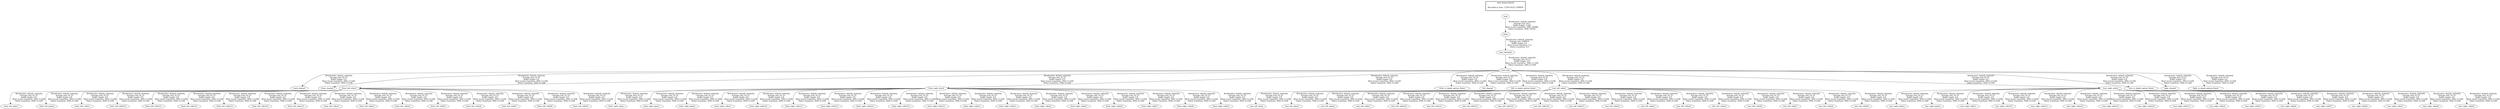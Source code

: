 digraph G {
"base_footprint" -> "base_link"[label=" Broadcaster: default_authority\nAverage rate: 61.25\nBuffer length: 0.8\nMost recent transform: 3995.111208\nOldest transform: 3994.311208\n"];
"odom" -> "base_footprint"[label=" Broadcaster: default_authority\nAverage rate: 10000.0\nBuffer length: 0.0\nMost recent transform: 0.0\nOldest transform: 0.0\n"];
"base_link" -> "back_channel"[label=" Broadcaster: default_authority\nAverage rate: 61.25\nBuffer length: 0.8\nMost recent transform: 3995.111208\nOldest transform: 3994.311208\n"];
"base_link" -> "front_channel"[label=" Broadcaster: default_authority\nAverage rate: 61.25\nBuffer length: 0.8\nMost recent transform: 3995.111208\nOldest transform: 3994.311208\n"];
"base_link" -> "front_left_wheel"[label=" Broadcaster: default_authority\nAverage rate: 61.25\nBuffer length: 0.8\nMost recent transform: 3995.111208\nOldest transform: 3994.311208\n"];
"base_link" -> "front_right_wheel"[label=" Broadcaster: default_authority\nAverage rate: 61.25\nBuffer length: 0.8\nMost recent transform: 3995.111208\nOldest transform: 3994.311208\n"];
"base_link" -> "front_rs_depth_optical_frame"[label=" Broadcaster: default_authority\nAverage rate: 61.25\nBuffer length: 0.8\nMost recent transform: 3995.111208\nOldest transform: 3994.311208\n"];
"base_link" -> "left_channel"[label=" Broadcaster: default_authority\nAverage rate: 61.25\nBuffer length: 0.8\nMost recent transform: 3995.111208\nOldest transform: 3994.311208\n"];
"base_link" -> "left_rs_depth_optical_frame"[label=" Broadcaster: default_authority\nAverage rate: 61.25\nBuffer length: 0.8\nMost recent transform: 3995.111208\nOldest transform: 3994.311208\n"];
"base_link" -> "rear_left_wheel"[label=" Broadcaster: default_authority\nAverage rate: 61.25\nBuffer length: 0.8\nMost recent transform: 3995.111208\nOldest transform: 3994.311208\n"];
"base_link" -> "rear_right_wheel"[label=" Broadcaster: default_authority\nAverage rate: 61.25\nBuffer length: 0.8\nMost recent transform: 3995.111208\nOldest transform: 3994.311208\n"];
"base_link" -> "rear_rs_depth_optical_frame"[label=" Broadcaster: default_authority\nAverage rate: 61.25\nBuffer length: 0.8\nMost recent transform: 3995.111208\nOldest transform: 3994.311208\n"];
"base_link" -> "right_channel"[label=" Broadcaster: default_authority\nAverage rate: 61.25\nBuffer length: 0.8\nMost recent transform: 3995.111208\nOldest transform: 3994.311208\n"];
"base_link" -> "right_rs_depth_optical_frame"[label=" Broadcaster: default_authority\nAverage rate: 61.25\nBuffer length: 0.8\nMost recent transform: 3995.111208\nOldest transform: 3994.311208\n"];
"front_left_wheel" -> "front_left_plate1"[label=" Broadcaster: default_authority\nAverage rate: 61.25\nBuffer length: 0.8\nMost recent transform: 3995.111208\nOldest transform: 3994.311208\n"];
"front_left_wheel" -> "front_left_plate2"[label=" Broadcaster: default_authority\nAverage rate: 61.25\nBuffer length: 0.8\nMost recent transform: 3995.111208\nOldest transform: 3994.311208\n"];
"front_left_wheel" -> "front_left_roller1"[label=" Broadcaster: default_authority\nAverage rate: 61.25\nBuffer length: 0.8\nMost recent transform: 3995.111208\nOldest transform: 3994.311208\n"];
"front_left_wheel" -> "front_left_roller10"[label=" Broadcaster: default_authority\nAverage rate: 61.25\nBuffer length: 0.8\nMost recent transform: 3995.111208\nOldest transform: 3994.311208\n"];
"front_left_wheel" -> "front_left_roller11"[label=" Broadcaster: default_authority\nAverage rate: 61.25\nBuffer length: 0.8\nMost recent transform: 3995.111208\nOldest transform: 3994.311208\n"];
"front_left_wheel" -> "front_left_roller12"[label=" Broadcaster: default_authority\nAverage rate: 61.25\nBuffer length: 0.8\nMost recent transform: 3995.111208\nOldest transform: 3994.311208\n"];
"front_left_wheel" -> "front_left_roller13"[label=" Broadcaster: default_authority\nAverage rate: 61.25\nBuffer length: 0.8\nMost recent transform: 3995.111208\nOldest transform: 3994.311208\n"];
"front_left_wheel" -> "front_left_roller14"[label=" Broadcaster: default_authority\nAverage rate: 61.25\nBuffer length: 0.8\nMost recent transform: 3995.111208\nOldest transform: 3994.311208\n"];
"front_left_wheel" -> "front_left_roller15"[label=" Broadcaster: default_authority\nAverage rate: 61.25\nBuffer length: 0.8\nMost recent transform: 3995.111208\nOldest transform: 3994.311208\n"];
"front_left_wheel" -> "front_left_roller2"[label=" Broadcaster: default_authority\nAverage rate: 61.25\nBuffer length: 0.8\nMost recent transform: 3995.111208\nOldest transform: 3994.311208\n"];
"front_left_wheel" -> "front_left_roller3"[label=" Broadcaster: default_authority\nAverage rate: 61.25\nBuffer length: 0.8\nMost recent transform: 3995.111208\nOldest transform: 3994.311208\n"];
"front_left_wheel" -> "front_left_roller4"[label=" Broadcaster: default_authority\nAverage rate: 61.25\nBuffer length: 0.8\nMost recent transform: 3995.111208\nOldest transform: 3994.311208\n"];
"front_left_wheel" -> "front_left_roller5"[label=" Broadcaster: default_authority\nAverage rate: 61.25\nBuffer length: 0.8\nMost recent transform: 3995.111208\nOldest transform: 3994.311208\n"];
"front_left_wheel" -> "front_left_roller6"[label=" Broadcaster: default_authority\nAverage rate: 61.25\nBuffer length: 0.8\nMost recent transform: 3995.111208\nOldest transform: 3994.311208\n"];
"front_left_wheel" -> "front_left_roller7"[label=" Broadcaster: default_authority\nAverage rate: 61.25\nBuffer length: 0.8\nMost recent transform: 3995.111208\nOldest transform: 3994.311208\n"];
"front_left_wheel" -> "front_left_roller8"[label=" Broadcaster: default_authority\nAverage rate: 61.25\nBuffer length: 0.8\nMost recent transform: 3995.111208\nOldest transform: 3994.311208\n"];
"front_left_wheel" -> "front_left_roller9"[label=" Broadcaster: default_authority\nAverage rate: 61.25\nBuffer length: 0.8\nMost recent transform: 3995.111208\nOldest transform: 3994.311208\n"];
"front_right_wheel" -> "front_right_drum"[label=" Broadcaster: default_authority\nAverage rate: 61.25\nBuffer length: 0.8\nMost recent transform: 3995.111208\nOldest transform: 3994.311208\n"];
"front_right_wheel" -> "front_right_plate1"[label=" Broadcaster: default_authority\nAverage rate: 61.25\nBuffer length: 0.8\nMost recent transform: 3995.111208\nOldest transform: 3994.311208\n"];
"front_right_wheel" -> "front_right_plate2"[label=" Broadcaster: default_authority\nAverage rate: 61.25\nBuffer length: 0.8\nMost recent transform: 3995.111208\nOldest transform: 3994.311208\n"];
"front_right_wheel" -> "front_right_roller1"[label=" Broadcaster: default_authority\nAverage rate: 61.25\nBuffer length: 0.8\nMost recent transform: 3995.111208\nOldest transform: 3994.311208\n"];
"front_right_wheel" -> "front_right_roller10"[label=" Broadcaster: default_authority\nAverage rate: 61.25\nBuffer length: 0.8\nMost recent transform: 3995.111208\nOldest transform: 3994.311208\n"];
"front_right_wheel" -> "front_right_roller11"[label=" Broadcaster: default_authority\nAverage rate: 61.25\nBuffer length: 0.8\nMost recent transform: 3995.111208\nOldest transform: 3994.311208\n"];
"front_right_wheel" -> "front_right_roller12"[label=" Broadcaster: default_authority\nAverage rate: 61.25\nBuffer length: 0.8\nMost recent transform: 3995.111208\nOldest transform: 3994.311208\n"];
"front_right_wheel" -> "front_right_roller13"[label=" Broadcaster: default_authority\nAverage rate: 61.25\nBuffer length: 0.8\nMost recent transform: 3995.111208\nOldest transform: 3994.311208\n"];
"front_right_wheel" -> "front_right_roller14"[label=" Broadcaster: default_authority\nAverage rate: 61.25\nBuffer length: 0.8\nMost recent transform: 3995.111208\nOldest transform: 3994.311208\n"];
"front_right_wheel" -> "front_right_roller15"[label=" Broadcaster: default_authority\nAverage rate: 61.25\nBuffer length: 0.8\nMost recent transform: 3995.111208\nOldest transform: 3994.311208\n"];
"front_right_wheel" -> "front_right_roller2"[label=" Broadcaster: default_authority\nAverage rate: 61.25\nBuffer length: 0.8\nMost recent transform: 3995.111208\nOldest transform: 3994.311208\n"];
"front_right_wheel" -> "front_right_roller3"[label=" Broadcaster: default_authority\nAverage rate: 61.25\nBuffer length: 0.8\nMost recent transform: 3995.111208\nOldest transform: 3994.311208\n"];
"front_right_wheel" -> "front_right_roller4"[label=" Broadcaster: default_authority\nAverage rate: 61.25\nBuffer length: 0.8\nMost recent transform: 3995.111208\nOldest transform: 3994.311208\n"];
"front_right_wheel" -> "front_right_roller5"[label=" Broadcaster: default_authority\nAverage rate: 61.25\nBuffer length: 0.8\nMost recent transform: 3995.111208\nOldest transform: 3994.311208\n"];
"front_right_wheel" -> "front_right_roller6"[label=" Broadcaster: default_authority\nAverage rate: 61.25\nBuffer length: 0.8\nMost recent transform: 3995.111208\nOldest transform: 3994.311208\n"];
"front_right_wheel" -> "front_right_roller7"[label=" Broadcaster: default_authority\nAverage rate: 61.25\nBuffer length: 0.8\nMost recent transform: 3995.111208\nOldest transform: 3994.311208\n"];
"front_right_wheel" -> "front_right_roller8"[label=" Broadcaster: default_authority\nAverage rate: 61.25\nBuffer length: 0.8\nMost recent transform: 3995.111208\nOldest transform: 3994.311208\n"];
"front_right_wheel" -> "front_right_roller9"[label=" Broadcaster: default_authority\nAverage rate: 61.25\nBuffer length: 0.8\nMost recent transform: 3995.111208\nOldest transform: 3994.311208\n"];
"rear_left_wheel" -> "rear_left_drum"[label=" Broadcaster: default_authority\nAverage rate: 61.25\nBuffer length: 0.8\nMost recent transform: 3995.111208\nOldest transform: 3994.311208\n"];
"rear_left_wheel" -> "rear_left_plate1"[label=" Broadcaster: default_authority\nAverage rate: 61.25\nBuffer length: 0.8\nMost recent transform: 3995.111208\nOldest transform: 3994.311208\n"];
"rear_left_wheel" -> "rear_left_plate2"[label=" Broadcaster: default_authority\nAverage rate: 61.25\nBuffer length: 0.8\nMost recent transform: 3995.111208\nOldest transform: 3994.311208\n"];
"rear_left_wheel" -> "rear_left_roller1"[label=" Broadcaster: default_authority\nAverage rate: 61.25\nBuffer length: 0.8\nMost recent transform: 3995.111208\nOldest transform: 3994.311208\n"];
"rear_left_wheel" -> "rear_left_roller10"[label=" Broadcaster: default_authority\nAverage rate: 61.25\nBuffer length: 0.8\nMost recent transform: 3995.111208\nOldest transform: 3994.311208\n"];
"rear_left_wheel" -> "rear_left_roller11"[label=" Broadcaster: default_authority\nAverage rate: 61.25\nBuffer length: 0.8\nMost recent transform: 3995.111208\nOldest transform: 3994.311208\n"];
"rear_left_wheel" -> "rear_left_roller12"[label=" Broadcaster: default_authority\nAverage rate: 61.25\nBuffer length: 0.8\nMost recent transform: 3995.111208\nOldest transform: 3994.311208\n"];
"rear_left_wheel" -> "rear_left_roller13"[label=" Broadcaster: default_authority\nAverage rate: 61.25\nBuffer length: 0.8\nMost recent transform: 3995.111208\nOldest transform: 3994.311208\n"];
"rear_left_wheel" -> "rear_left_roller14"[label=" Broadcaster: default_authority\nAverage rate: 61.25\nBuffer length: 0.8\nMost recent transform: 3995.111208\nOldest transform: 3994.311208\n"];
"rear_left_wheel" -> "rear_left_roller15"[label=" Broadcaster: default_authority\nAverage rate: 61.25\nBuffer length: 0.8\nMost recent transform: 3995.111208\nOldest transform: 3994.311208\n"];
"rear_left_wheel" -> "rear_left_roller2"[label=" Broadcaster: default_authority\nAverage rate: 61.25\nBuffer length: 0.8\nMost recent transform: 3995.111208\nOldest transform: 3994.311208\n"];
"rear_left_wheel" -> "rear_left_roller3"[label=" Broadcaster: default_authority\nAverage rate: 61.25\nBuffer length: 0.8\nMost recent transform: 3995.111208\nOldest transform: 3994.311208\n"];
"rear_left_wheel" -> "rear_left_roller4"[label=" Broadcaster: default_authority\nAverage rate: 61.25\nBuffer length: 0.8\nMost recent transform: 3995.111208\nOldest transform: 3994.311208\n"];
"rear_left_wheel" -> "rear_left_roller5"[label=" Broadcaster: default_authority\nAverage rate: 61.25\nBuffer length: 0.8\nMost recent transform: 3995.111208\nOldest transform: 3994.311208\n"];
"rear_left_wheel" -> "rear_left_roller6"[label=" Broadcaster: default_authority\nAverage rate: 61.25\nBuffer length: 0.8\nMost recent transform: 3995.111208\nOldest transform: 3994.311208\n"];
"rear_left_wheel" -> "rear_left_roller7"[label=" Broadcaster: default_authority\nAverage rate: 61.25\nBuffer length: 0.8\nMost recent transform: 3995.111208\nOldest transform: 3994.311208\n"];
"rear_left_wheel" -> "rear_left_roller8"[label=" Broadcaster: default_authority\nAverage rate: 61.25\nBuffer length: 0.8\nMost recent transform: 3995.111208\nOldest transform: 3994.311208\n"];
"rear_left_wheel" -> "rear_left_roller9"[label=" Broadcaster: default_authority\nAverage rate: 61.25\nBuffer length: 0.8\nMost recent transform: 3995.111208\nOldest transform: 3994.311208\n"];
"rear_right_wheel" -> "rear_right_plate1"[label=" Broadcaster: default_authority\nAverage rate: 61.25\nBuffer length: 0.8\nMost recent transform: 3995.111208\nOldest transform: 3994.311208\n"];
"rear_right_wheel" -> "rear_right_plate2"[label=" Broadcaster: default_authority\nAverage rate: 61.25\nBuffer length: 0.8\nMost recent transform: 3995.111208\nOldest transform: 3994.311208\n"];
"rear_right_wheel" -> "rear_right_roller1"[label=" Broadcaster: default_authority\nAverage rate: 61.25\nBuffer length: 0.8\nMost recent transform: 3995.111208\nOldest transform: 3994.311208\n"];
"rear_right_wheel" -> "rear_right_roller10"[label=" Broadcaster: default_authority\nAverage rate: 61.25\nBuffer length: 0.8\nMost recent transform: 3995.111208\nOldest transform: 3994.311208\n"];
"rear_right_wheel" -> "rear_right_roller11"[label=" Broadcaster: default_authority\nAverage rate: 61.25\nBuffer length: 0.8\nMost recent transform: 3995.111208\nOldest transform: 3994.311208\n"];
"rear_right_wheel" -> "rear_right_roller12"[label=" Broadcaster: default_authority\nAverage rate: 61.25\nBuffer length: 0.8\nMost recent transform: 3995.111208\nOldest transform: 3994.311208\n"];
"rear_right_wheel" -> "rear_right_roller13"[label=" Broadcaster: default_authority\nAverage rate: 61.25\nBuffer length: 0.8\nMost recent transform: 3995.111208\nOldest transform: 3994.311208\n"];
"rear_right_wheel" -> "rear_right_roller14"[label=" Broadcaster: default_authority\nAverage rate: 61.25\nBuffer length: 0.8\nMost recent transform: 3995.111208\nOldest transform: 3994.311208\n"];
"rear_right_wheel" -> "rear_right_roller15"[label=" Broadcaster: default_authority\nAverage rate: 61.25\nBuffer length: 0.8\nMost recent transform: 3995.111208\nOldest transform: 3994.311208\n"];
"rear_right_wheel" -> "rear_right_roller2"[label=" Broadcaster: default_authority\nAverage rate: 61.25\nBuffer length: 0.8\nMost recent transform: 3995.111208\nOldest transform: 3994.311208\n"];
"rear_right_wheel" -> "rear_right_roller3"[label=" Broadcaster: default_authority\nAverage rate: 61.25\nBuffer length: 0.8\nMost recent transform: 3995.111208\nOldest transform: 3994.311208\n"];
"rear_right_wheel" -> "rear_right_roller4"[label=" Broadcaster: default_authority\nAverage rate: 61.25\nBuffer length: 0.8\nMost recent transform: 3995.111208\nOldest transform: 3994.311208\n"];
"rear_right_wheel" -> "rear_right_roller5"[label=" Broadcaster: default_authority\nAverage rate: 61.25\nBuffer length: 0.8\nMost recent transform: 3995.111208\nOldest transform: 3994.311208\n"];
"rear_right_wheel" -> "rear_right_roller6"[label=" Broadcaster: default_authority\nAverage rate: 61.25\nBuffer length: 0.8\nMost recent transform: 3995.111208\nOldest transform: 3994.311208\n"];
"rear_right_wheel" -> "rear_right_roller7"[label=" Broadcaster: default_authority\nAverage rate: 61.25\nBuffer length: 0.8\nMost recent transform: 3995.111208\nOldest transform: 3994.311208\n"];
"rear_right_wheel" -> "rear_right_roller8"[label=" Broadcaster: default_authority\nAverage rate: 61.25\nBuffer length: 0.8\nMost recent transform: 3995.111208\nOldest transform: 3994.311208\n"];
"rear_right_wheel" -> "rear_right_roller9"[label=" Broadcaster: default_authority\nAverage rate: 61.25\nBuffer length: 0.8\nMost recent transform: 3995.111208\nOldest transform: 3994.311208\n"];
"map" -> "odom"[label=" Broadcaster: default_authority\nAverage rate: 63.0\nBuffer length: 0.444\nMost recent transform: 3995.188986\nOldest transform: 3994.744541\n"];
edge [style=invis];
 subgraph cluster_legend { style=bold; color=black; label ="view_frames Result";
"Recorded at time: 1729110232.1599839"[ shape=plaintext ] ;
}->"map";
}